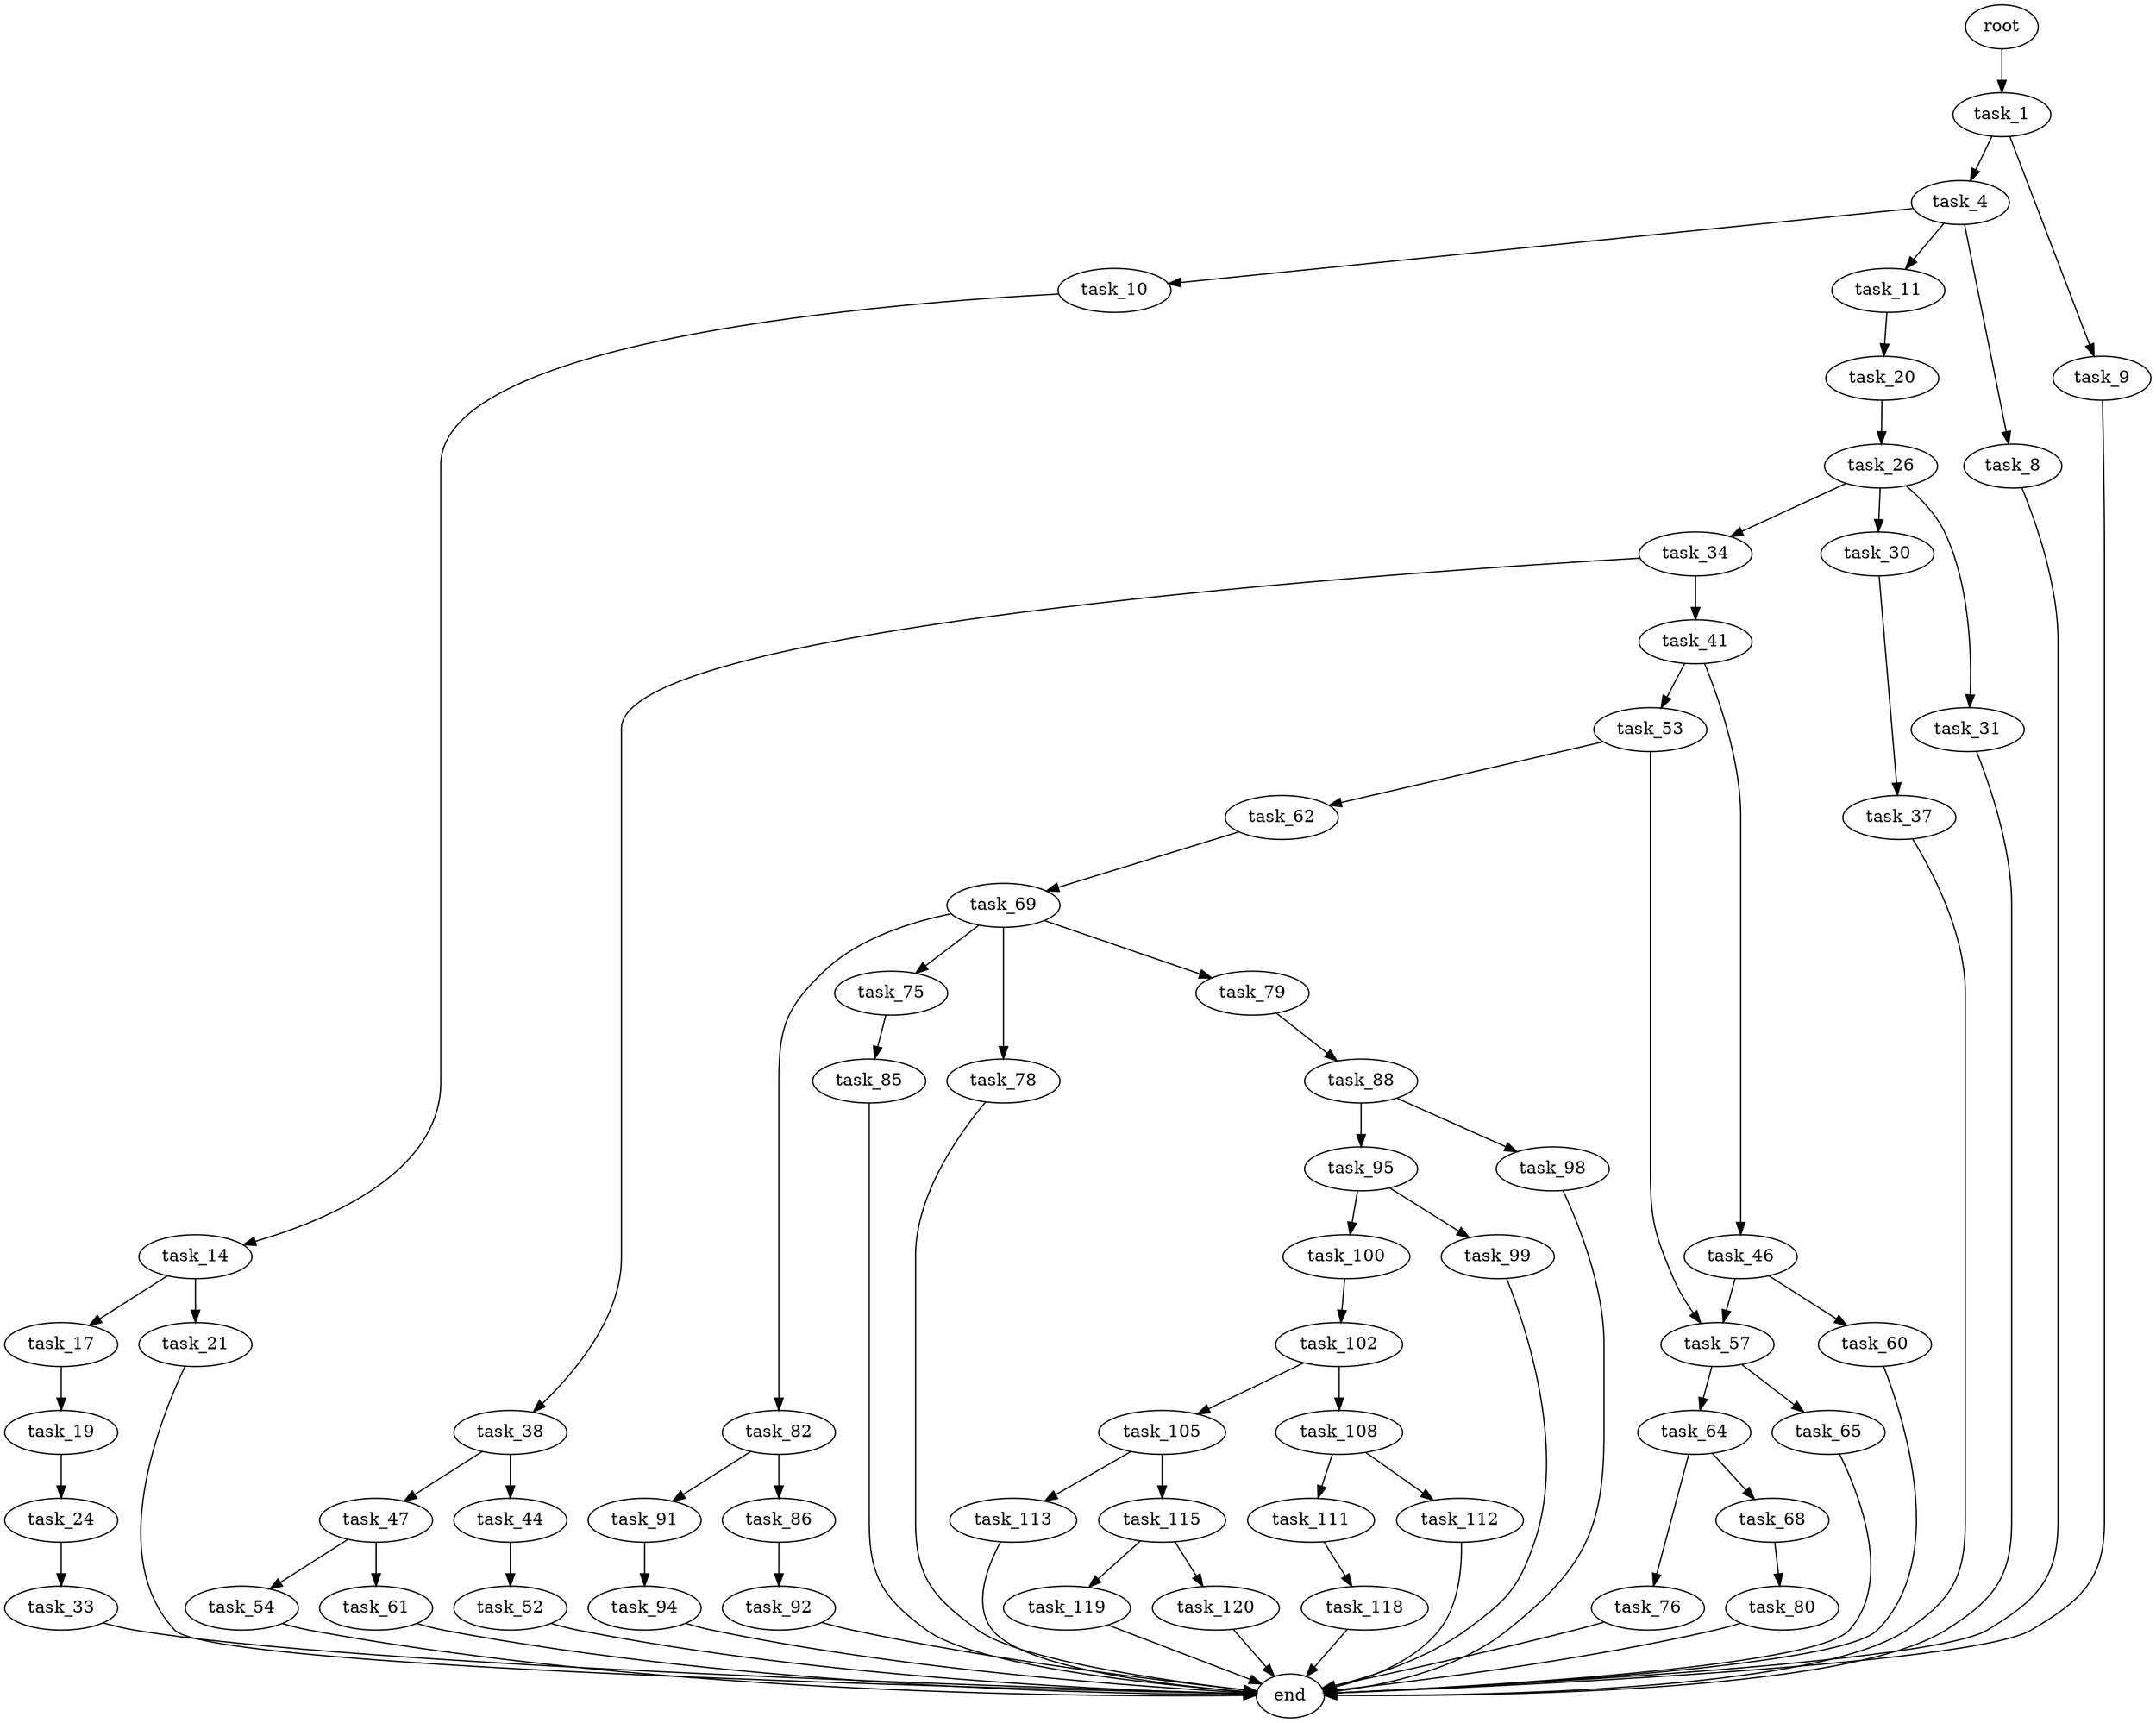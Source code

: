 digraph G {
  root [size="0.000000"];
  task_1 [size="1664963977.000000"];
  task_4 [size="38569681559.000000"];
  task_9 [size="15970039166.000000"];
  task_8 [size="1073741824000.000000"];
  task_10 [size="1198929149.000000"];
  task_11 [size="39074205079.000000"];
  end [size="0.000000"];
  task_14 [size="239200875472.000000"];
  task_20 [size="9877107364.000000"];
  task_17 [size="83051893872.000000"];
  task_21 [size="28991029248.000000"];
  task_19 [size="134217728000.000000"];
  task_24 [size="320987394832.000000"];
  task_26 [size="2841519328.000000"];
  task_33 [size="782757789696.000000"];
  task_30 [size="219150406866.000000"];
  task_31 [size="28991029248.000000"];
  task_34 [size="231928233984.000000"];
  task_37 [size="13701925592.000000"];
  task_38 [size="18978365134.000000"];
  task_41 [size="160278923417.000000"];
  task_44 [size="8589934592.000000"];
  task_47 [size="876546335.000000"];
  task_46 [size="12279858135.000000"];
  task_53 [size="8589934592.000000"];
  task_52 [size="1073741824000.000000"];
  task_57 [size="4812561423.000000"];
  task_60 [size="15580408904.000000"];
  task_54 [size="486473881947.000000"];
  task_61 [size="595879653499.000000"];
  task_62 [size="46804628047.000000"];
  task_64 [size="107748589232.000000"];
  task_65 [size="12181224875.000000"];
  task_69 [size="6014585154.000000"];
  task_68 [size="368293445632.000000"];
  task_76 [size="8732266272.000000"];
  task_80 [size="26518963002.000000"];
  task_75 [size="33044787276.000000"];
  task_78 [size="339178664422.000000"];
  task_79 [size="402216982719.000000"];
  task_82 [size="14156121383.000000"];
  task_85 [size="12378092968.000000"];
  task_88 [size="27065363200.000000"];
  task_86 [size="4349233785.000000"];
  task_91 [size="1349577643.000000"];
  task_92 [size="2734955028.000000"];
  task_95 [size="412448624468.000000"];
  task_98 [size="412344271509.000000"];
  task_94 [size="1410384428.000000"];
  task_99 [size="2210233611.000000"];
  task_100 [size="1906287965.000000"];
  task_102 [size="368293445632.000000"];
  task_105 [size="592444229354.000000"];
  task_108 [size="368293445632.000000"];
  task_113 [size="1210764844614.000000"];
  task_115 [size="332856470618.000000"];
  task_111 [size="68719476736.000000"];
  task_112 [size="141281330340.000000"];
  task_118 [size="1071595264.000000"];
  task_119 [size="68719476736.000000"];
  task_120 [size="231928233984.000000"];

  root -> task_1 [size="1.000000"];
  task_1 -> task_4 [size="33554432.000000"];
  task_1 -> task_9 [size="33554432.000000"];
  task_4 -> task_8 [size="75497472.000000"];
  task_4 -> task_10 [size="75497472.000000"];
  task_4 -> task_11 [size="75497472.000000"];
  task_9 -> end [size="1.000000"];
  task_8 -> end [size="1.000000"];
  task_10 -> task_14 [size="75497472.000000"];
  task_11 -> task_20 [size="33554432.000000"];
  task_14 -> task_17 [size="536870912.000000"];
  task_14 -> task_21 [size="536870912.000000"];
  task_20 -> task_26 [size="209715200.000000"];
  task_17 -> task_19 [size="134217728.000000"];
  task_21 -> end [size="1.000000"];
  task_19 -> task_24 [size="209715200.000000"];
  task_24 -> task_33 [size="536870912.000000"];
  task_26 -> task_30 [size="134217728.000000"];
  task_26 -> task_31 [size="134217728.000000"];
  task_26 -> task_34 [size="134217728.000000"];
  task_33 -> end [size="1.000000"];
  task_30 -> task_37 [size="209715200.000000"];
  task_31 -> end [size="1.000000"];
  task_34 -> task_38 [size="301989888.000000"];
  task_34 -> task_41 [size="301989888.000000"];
  task_37 -> end [size="1.000000"];
  task_38 -> task_44 [size="679477248.000000"];
  task_38 -> task_47 [size="679477248.000000"];
  task_41 -> task_46 [size="301989888.000000"];
  task_41 -> task_53 [size="301989888.000000"];
  task_44 -> task_52 [size="33554432.000000"];
  task_47 -> task_54 [size="33554432.000000"];
  task_47 -> task_61 [size="33554432.000000"];
  task_46 -> task_57 [size="209715200.000000"];
  task_46 -> task_60 [size="209715200.000000"];
  task_53 -> task_57 [size="33554432.000000"];
  task_53 -> task_62 [size="33554432.000000"];
  task_52 -> end [size="1.000000"];
  task_57 -> task_64 [size="411041792.000000"];
  task_57 -> task_65 [size="411041792.000000"];
  task_60 -> end [size="1.000000"];
  task_54 -> end [size="1.000000"];
  task_61 -> end [size="1.000000"];
  task_62 -> task_69 [size="838860800.000000"];
  task_64 -> task_68 [size="209715200.000000"];
  task_64 -> task_76 [size="209715200.000000"];
  task_65 -> end [size="1.000000"];
  task_69 -> task_75 [size="134217728.000000"];
  task_69 -> task_78 [size="134217728.000000"];
  task_69 -> task_79 [size="134217728.000000"];
  task_69 -> task_82 [size="134217728.000000"];
  task_68 -> task_80 [size="411041792.000000"];
  task_76 -> end [size="1.000000"];
  task_80 -> end [size="1.000000"];
  task_75 -> task_85 [size="536870912.000000"];
  task_78 -> end [size="1.000000"];
  task_79 -> task_88 [size="679477248.000000"];
  task_82 -> task_86 [size="301989888.000000"];
  task_82 -> task_91 [size="301989888.000000"];
  task_85 -> end [size="1.000000"];
  task_88 -> task_95 [size="838860800.000000"];
  task_88 -> task_98 [size="838860800.000000"];
  task_86 -> task_92 [size="301989888.000000"];
  task_91 -> task_94 [size="134217728.000000"];
  task_92 -> end [size="1.000000"];
  task_95 -> task_99 [size="301989888.000000"];
  task_95 -> task_100 [size="301989888.000000"];
  task_98 -> end [size="1.000000"];
  task_94 -> end [size="1.000000"];
  task_99 -> end [size="1.000000"];
  task_100 -> task_102 [size="33554432.000000"];
  task_102 -> task_105 [size="411041792.000000"];
  task_102 -> task_108 [size="411041792.000000"];
  task_105 -> task_113 [size="411041792.000000"];
  task_105 -> task_115 [size="411041792.000000"];
  task_108 -> task_111 [size="411041792.000000"];
  task_108 -> task_112 [size="411041792.000000"];
  task_113 -> end [size="1.000000"];
  task_115 -> task_119 [size="679477248.000000"];
  task_115 -> task_120 [size="679477248.000000"];
  task_111 -> task_118 [size="134217728.000000"];
  task_112 -> end [size="1.000000"];
  task_118 -> end [size="1.000000"];
  task_119 -> end [size="1.000000"];
  task_120 -> end [size="1.000000"];
}
